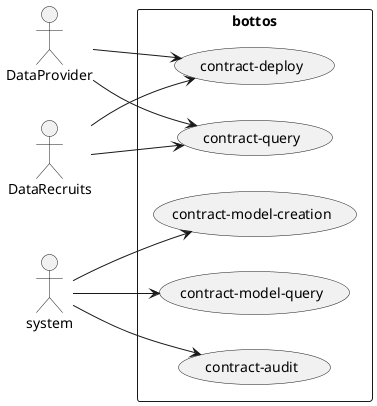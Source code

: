 @startumlleft to right direction:DataProvider::DataRecruits::system:rectangle bottos {(contract-deploy)(contract-query)(contract-audit)(contract-model-creation)(contract-model-query)}(DataRecruits)-->(contract-deploy)(DataProvider)-->(contract-deploy)(DataProvider)-->(contract-query)(DataRecruits)-->(contract-query)(system)-->(contract-audit)(system)-->(contract-model-creation)(system)-->(contract-model-query)@enduml